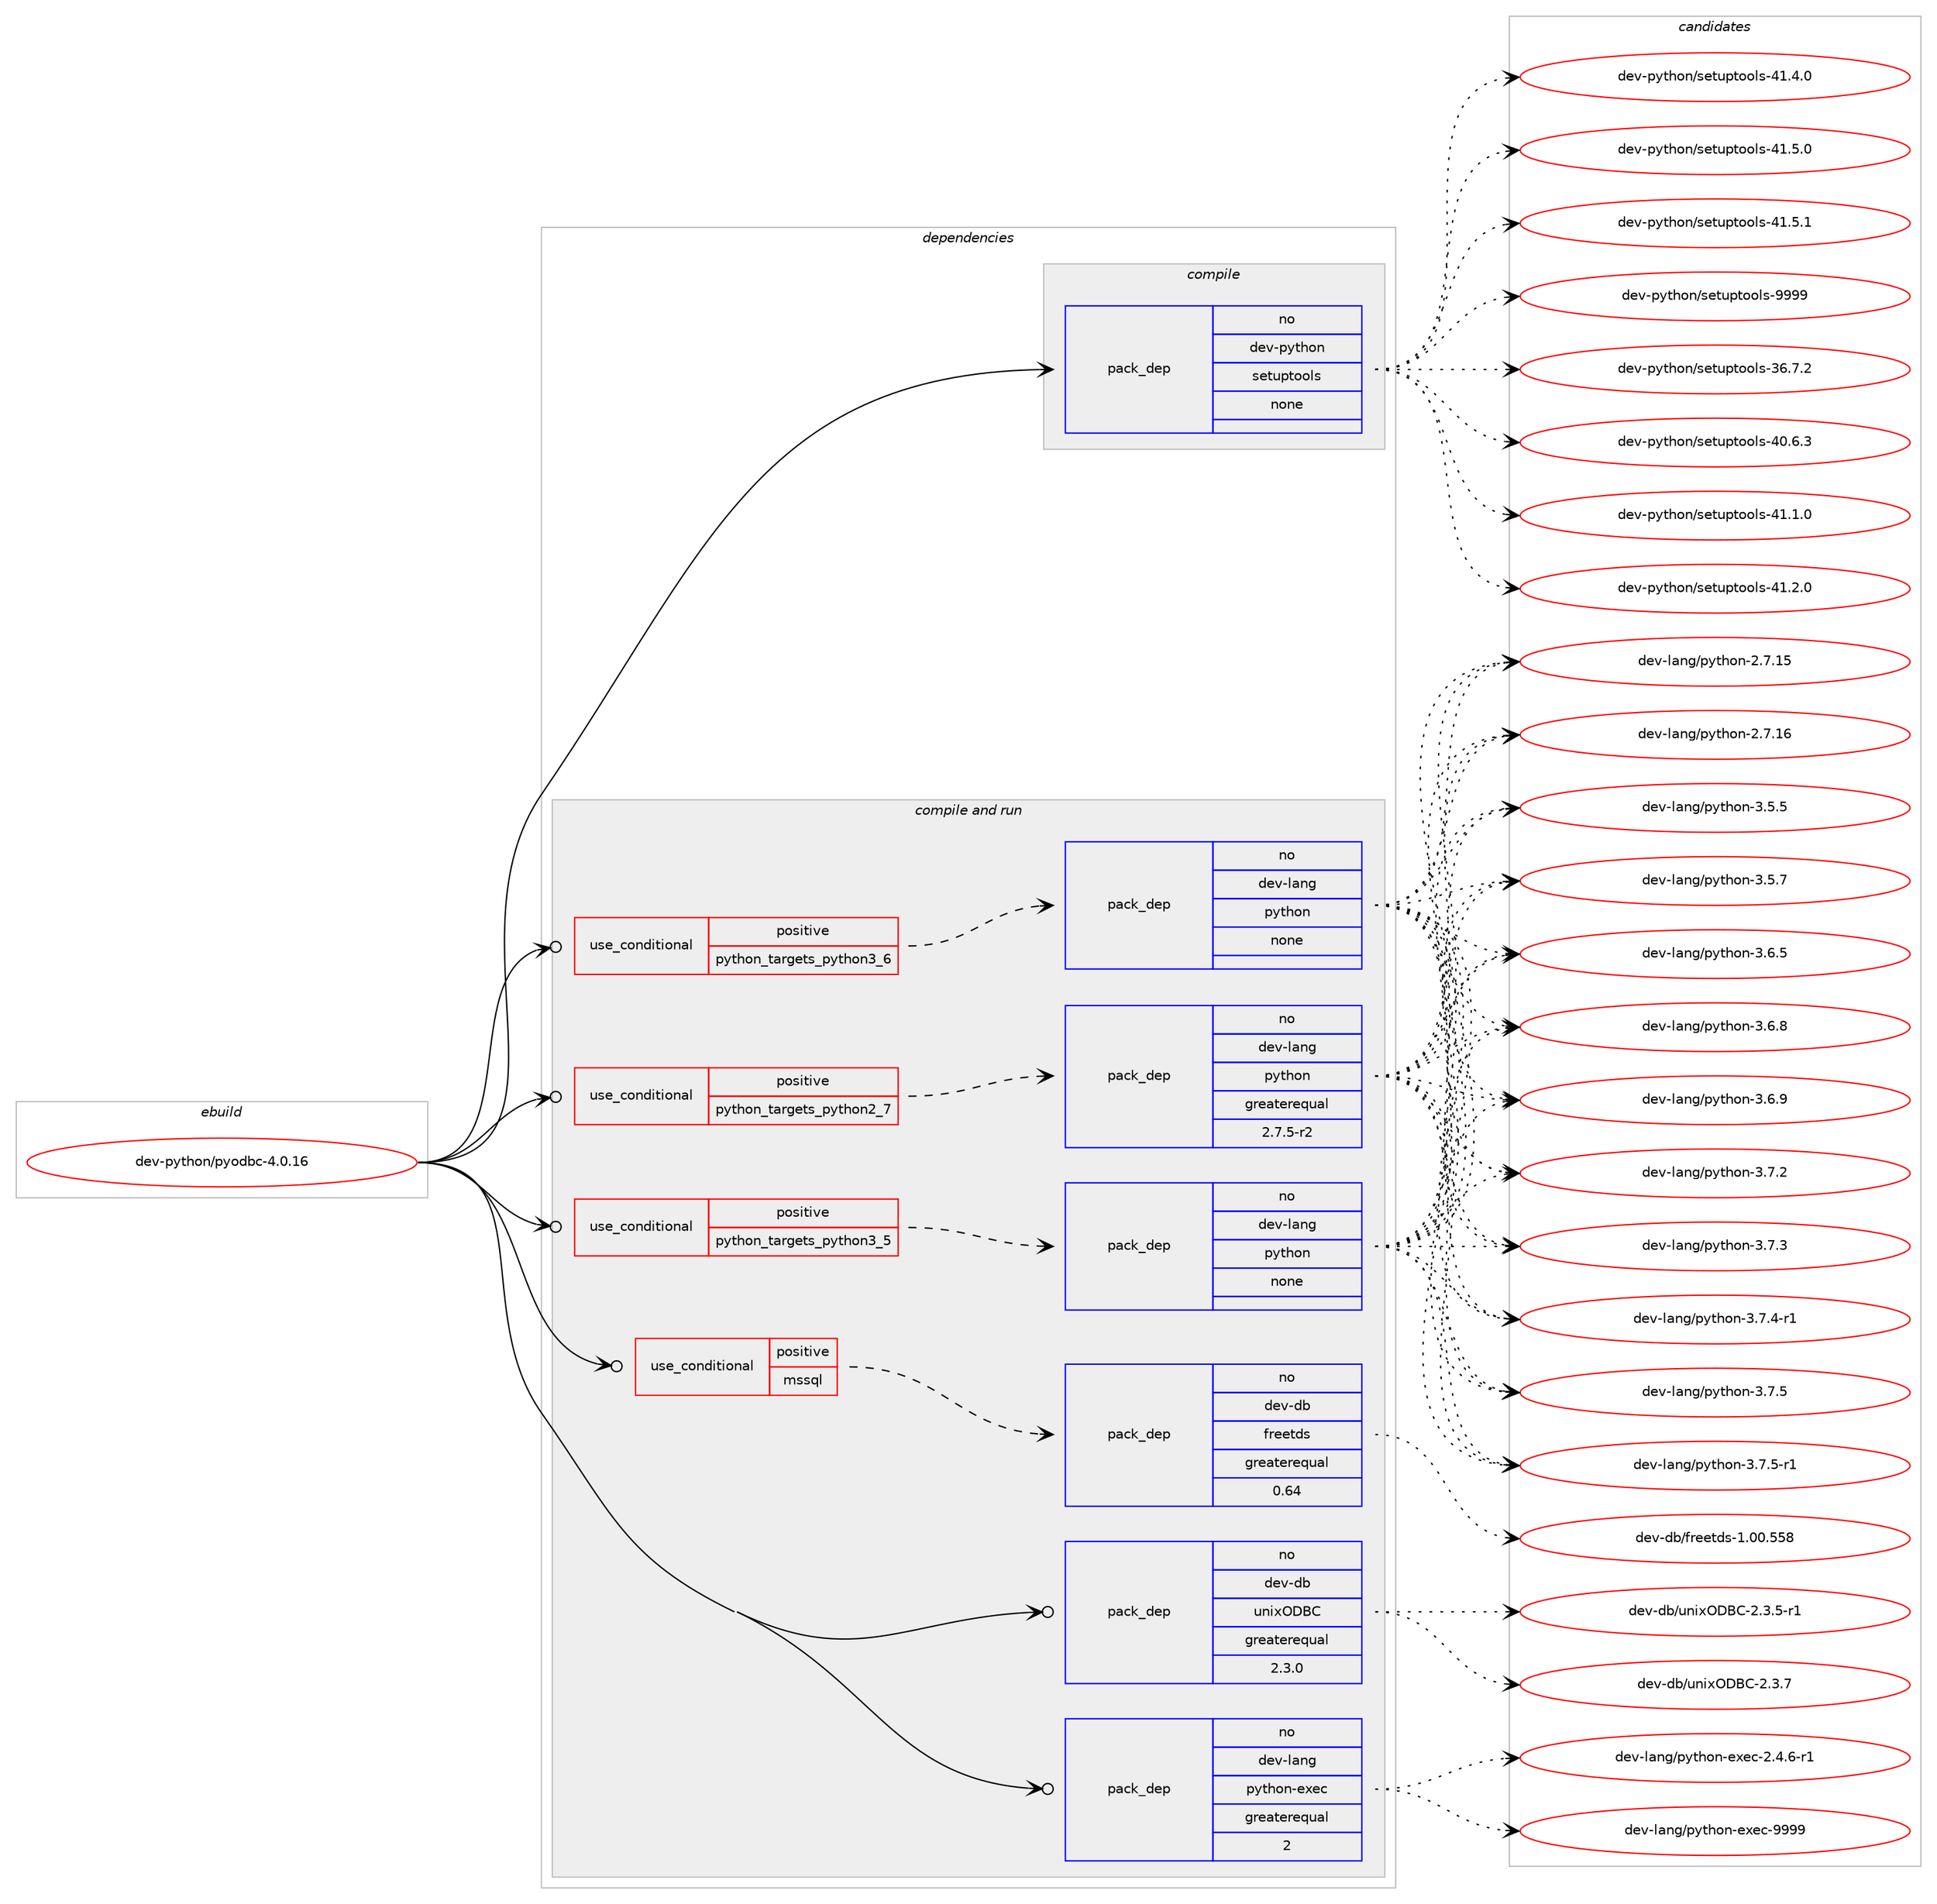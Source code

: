 digraph prolog {

# *************
# Graph options
# *************

newrank=true;
concentrate=true;
compound=true;
graph [rankdir=LR,fontname=Helvetica,fontsize=10,ranksep=1.5];#, ranksep=2.5, nodesep=0.2];
edge  [arrowhead=vee];
node  [fontname=Helvetica,fontsize=10];

# **********
# The ebuild
# **********

subgraph cluster_leftcol {
color=gray;
rank=same;
label=<<i>ebuild</i>>;
id [label="dev-python/pyodbc-4.0.16", color=red, width=4, href="../dev-python/pyodbc-4.0.16.svg"];
}

# ****************
# The dependencies
# ****************

subgraph cluster_midcol {
color=gray;
label=<<i>dependencies</i>>;
subgraph cluster_compile {
fillcolor="#eeeeee";
style=filled;
label=<<i>compile</i>>;
subgraph pack469069 {
dependency627279 [label=<<TABLE BORDER="0" CELLBORDER="1" CELLSPACING="0" CELLPADDING="4" WIDTH="220"><TR><TD ROWSPAN="6" CELLPADDING="30">pack_dep</TD></TR><TR><TD WIDTH="110">no</TD></TR><TR><TD>dev-python</TD></TR><TR><TD>setuptools</TD></TR><TR><TD>none</TD></TR><TR><TD></TD></TR></TABLE>>, shape=none, color=blue];
}
id:e -> dependency627279:w [weight=20,style="solid",arrowhead="vee"];
}
subgraph cluster_compileandrun {
fillcolor="#eeeeee";
style=filled;
label=<<i>compile and run</i>>;
subgraph cond146361 {
dependency627280 [label=<<TABLE BORDER="0" CELLBORDER="1" CELLSPACING="0" CELLPADDING="4"><TR><TD ROWSPAN="3" CELLPADDING="10">use_conditional</TD></TR><TR><TD>positive</TD></TR><TR><TD>mssql</TD></TR></TABLE>>, shape=none, color=red];
subgraph pack469070 {
dependency627281 [label=<<TABLE BORDER="0" CELLBORDER="1" CELLSPACING="0" CELLPADDING="4" WIDTH="220"><TR><TD ROWSPAN="6" CELLPADDING="30">pack_dep</TD></TR><TR><TD WIDTH="110">no</TD></TR><TR><TD>dev-db</TD></TR><TR><TD>freetds</TD></TR><TR><TD>greaterequal</TD></TR><TR><TD>0.64</TD></TR></TABLE>>, shape=none, color=blue];
}
dependency627280:e -> dependency627281:w [weight=20,style="dashed",arrowhead="vee"];
}
id:e -> dependency627280:w [weight=20,style="solid",arrowhead="odotvee"];
subgraph cond146362 {
dependency627282 [label=<<TABLE BORDER="0" CELLBORDER="1" CELLSPACING="0" CELLPADDING="4"><TR><TD ROWSPAN="3" CELLPADDING="10">use_conditional</TD></TR><TR><TD>positive</TD></TR><TR><TD>python_targets_python2_7</TD></TR></TABLE>>, shape=none, color=red];
subgraph pack469071 {
dependency627283 [label=<<TABLE BORDER="0" CELLBORDER="1" CELLSPACING="0" CELLPADDING="4" WIDTH="220"><TR><TD ROWSPAN="6" CELLPADDING="30">pack_dep</TD></TR><TR><TD WIDTH="110">no</TD></TR><TR><TD>dev-lang</TD></TR><TR><TD>python</TD></TR><TR><TD>greaterequal</TD></TR><TR><TD>2.7.5-r2</TD></TR></TABLE>>, shape=none, color=blue];
}
dependency627282:e -> dependency627283:w [weight=20,style="dashed",arrowhead="vee"];
}
id:e -> dependency627282:w [weight=20,style="solid",arrowhead="odotvee"];
subgraph cond146363 {
dependency627284 [label=<<TABLE BORDER="0" CELLBORDER="1" CELLSPACING="0" CELLPADDING="4"><TR><TD ROWSPAN="3" CELLPADDING="10">use_conditional</TD></TR><TR><TD>positive</TD></TR><TR><TD>python_targets_python3_5</TD></TR></TABLE>>, shape=none, color=red];
subgraph pack469072 {
dependency627285 [label=<<TABLE BORDER="0" CELLBORDER="1" CELLSPACING="0" CELLPADDING="4" WIDTH="220"><TR><TD ROWSPAN="6" CELLPADDING="30">pack_dep</TD></TR><TR><TD WIDTH="110">no</TD></TR><TR><TD>dev-lang</TD></TR><TR><TD>python</TD></TR><TR><TD>none</TD></TR><TR><TD></TD></TR></TABLE>>, shape=none, color=blue];
}
dependency627284:e -> dependency627285:w [weight=20,style="dashed",arrowhead="vee"];
}
id:e -> dependency627284:w [weight=20,style="solid",arrowhead="odotvee"];
subgraph cond146364 {
dependency627286 [label=<<TABLE BORDER="0" CELLBORDER="1" CELLSPACING="0" CELLPADDING="4"><TR><TD ROWSPAN="3" CELLPADDING="10">use_conditional</TD></TR><TR><TD>positive</TD></TR><TR><TD>python_targets_python3_6</TD></TR></TABLE>>, shape=none, color=red];
subgraph pack469073 {
dependency627287 [label=<<TABLE BORDER="0" CELLBORDER="1" CELLSPACING="0" CELLPADDING="4" WIDTH="220"><TR><TD ROWSPAN="6" CELLPADDING="30">pack_dep</TD></TR><TR><TD WIDTH="110">no</TD></TR><TR><TD>dev-lang</TD></TR><TR><TD>python</TD></TR><TR><TD>none</TD></TR><TR><TD></TD></TR></TABLE>>, shape=none, color=blue];
}
dependency627286:e -> dependency627287:w [weight=20,style="dashed",arrowhead="vee"];
}
id:e -> dependency627286:w [weight=20,style="solid",arrowhead="odotvee"];
subgraph pack469074 {
dependency627288 [label=<<TABLE BORDER="0" CELLBORDER="1" CELLSPACING="0" CELLPADDING="4" WIDTH="220"><TR><TD ROWSPAN="6" CELLPADDING="30">pack_dep</TD></TR><TR><TD WIDTH="110">no</TD></TR><TR><TD>dev-db</TD></TR><TR><TD>unixODBC</TD></TR><TR><TD>greaterequal</TD></TR><TR><TD>2.3.0</TD></TR></TABLE>>, shape=none, color=blue];
}
id:e -> dependency627288:w [weight=20,style="solid",arrowhead="odotvee"];
subgraph pack469075 {
dependency627289 [label=<<TABLE BORDER="0" CELLBORDER="1" CELLSPACING="0" CELLPADDING="4" WIDTH="220"><TR><TD ROWSPAN="6" CELLPADDING="30">pack_dep</TD></TR><TR><TD WIDTH="110">no</TD></TR><TR><TD>dev-lang</TD></TR><TR><TD>python-exec</TD></TR><TR><TD>greaterequal</TD></TR><TR><TD>2</TD></TR></TABLE>>, shape=none, color=blue];
}
id:e -> dependency627289:w [weight=20,style="solid",arrowhead="odotvee"];
}
subgraph cluster_run {
fillcolor="#eeeeee";
style=filled;
label=<<i>run</i>>;
}
}

# **************
# The candidates
# **************

subgraph cluster_choices {
rank=same;
color=gray;
label=<<i>candidates</i>>;

subgraph choice469069 {
color=black;
nodesep=1;
choice100101118451121211161041111104711510111611711211611111110811545515446554650 [label="dev-python/setuptools-36.7.2", color=red, width=4,href="../dev-python/setuptools-36.7.2.svg"];
choice100101118451121211161041111104711510111611711211611111110811545524846544651 [label="dev-python/setuptools-40.6.3", color=red, width=4,href="../dev-python/setuptools-40.6.3.svg"];
choice100101118451121211161041111104711510111611711211611111110811545524946494648 [label="dev-python/setuptools-41.1.0", color=red, width=4,href="../dev-python/setuptools-41.1.0.svg"];
choice100101118451121211161041111104711510111611711211611111110811545524946504648 [label="dev-python/setuptools-41.2.0", color=red, width=4,href="../dev-python/setuptools-41.2.0.svg"];
choice100101118451121211161041111104711510111611711211611111110811545524946524648 [label="dev-python/setuptools-41.4.0", color=red, width=4,href="../dev-python/setuptools-41.4.0.svg"];
choice100101118451121211161041111104711510111611711211611111110811545524946534648 [label="dev-python/setuptools-41.5.0", color=red, width=4,href="../dev-python/setuptools-41.5.0.svg"];
choice100101118451121211161041111104711510111611711211611111110811545524946534649 [label="dev-python/setuptools-41.5.1", color=red, width=4,href="../dev-python/setuptools-41.5.1.svg"];
choice10010111845112121116104111110471151011161171121161111111081154557575757 [label="dev-python/setuptools-9999", color=red, width=4,href="../dev-python/setuptools-9999.svg"];
dependency627279:e -> choice100101118451121211161041111104711510111611711211611111110811545515446554650:w [style=dotted,weight="100"];
dependency627279:e -> choice100101118451121211161041111104711510111611711211611111110811545524846544651:w [style=dotted,weight="100"];
dependency627279:e -> choice100101118451121211161041111104711510111611711211611111110811545524946494648:w [style=dotted,weight="100"];
dependency627279:e -> choice100101118451121211161041111104711510111611711211611111110811545524946504648:w [style=dotted,weight="100"];
dependency627279:e -> choice100101118451121211161041111104711510111611711211611111110811545524946524648:w [style=dotted,weight="100"];
dependency627279:e -> choice100101118451121211161041111104711510111611711211611111110811545524946534648:w [style=dotted,weight="100"];
dependency627279:e -> choice100101118451121211161041111104711510111611711211611111110811545524946534649:w [style=dotted,weight="100"];
dependency627279:e -> choice10010111845112121116104111110471151011161171121161111111081154557575757:w [style=dotted,weight="100"];
}
subgraph choice469070 {
color=black;
nodesep=1;
choice100101118451009847102114101101116100115454946484846535356 [label="dev-db/freetds-1.00.558", color=red, width=4,href="../dev-db/freetds-1.00.558.svg"];
dependency627281:e -> choice100101118451009847102114101101116100115454946484846535356:w [style=dotted,weight="100"];
}
subgraph choice469071 {
color=black;
nodesep=1;
choice10010111845108971101034711212111610411111045504655464953 [label="dev-lang/python-2.7.15", color=red, width=4,href="../dev-lang/python-2.7.15.svg"];
choice10010111845108971101034711212111610411111045504655464954 [label="dev-lang/python-2.7.16", color=red, width=4,href="../dev-lang/python-2.7.16.svg"];
choice100101118451089711010347112121116104111110455146534653 [label="dev-lang/python-3.5.5", color=red, width=4,href="../dev-lang/python-3.5.5.svg"];
choice100101118451089711010347112121116104111110455146534655 [label="dev-lang/python-3.5.7", color=red, width=4,href="../dev-lang/python-3.5.7.svg"];
choice100101118451089711010347112121116104111110455146544653 [label="dev-lang/python-3.6.5", color=red, width=4,href="../dev-lang/python-3.6.5.svg"];
choice100101118451089711010347112121116104111110455146544656 [label="dev-lang/python-3.6.8", color=red, width=4,href="../dev-lang/python-3.6.8.svg"];
choice100101118451089711010347112121116104111110455146544657 [label="dev-lang/python-3.6.9", color=red, width=4,href="../dev-lang/python-3.6.9.svg"];
choice100101118451089711010347112121116104111110455146554650 [label="dev-lang/python-3.7.2", color=red, width=4,href="../dev-lang/python-3.7.2.svg"];
choice100101118451089711010347112121116104111110455146554651 [label="dev-lang/python-3.7.3", color=red, width=4,href="../dev-lang/python-3.7.3.svg"];
choice1001011184510897110103471121211161041111104551465546524511449 [label="dev-lang/python-3.7.4-r1", color=red, width=4,href="../dev-lang/python-3.7.4-r1.svg"];
choice100101118451089711010347112121116104111110455146554653 [label="dev-lang/python-3.7.5", color=red, width=4,href="../dev-lang/python-3.7.5.svg"];
choice1001011184510897110103471121211161041111104551465546534511449 [label="dev-lang/python-3.7.5-r1", color=red, width=4,href="../dev-lang/python-3.7.5-r1.svg"];
dependency627283:e -> choice10010111845108971101034711212111610411111045504655464953:w [style=dotted,weight="100"];
dependency627283:e -> choice10010111845108971101034711212111610411111045504655464954:w [style=dotted,weight="100"];
dependency627283:e -> choice100101118451089711010347112121116104111110455146534653:w [style=dotted,weight="100"];
dependency627283:e -> choice100101118451089711010347112121116104111110455146534655:w [style=dotted,weight="100"];
dependency627283:e -> choice100101118451089711010347112121116104111110455146544653:w [style=dotted,weight="100"];
dependency627283:e -> choice100101118451089711010347112121116104111110455146544656:w [style=dotted,weight="100"];
dependency627283:e -> choice100101118451089711010347112121116104111110455146544657:w [style=dotted,weight="100"];
dependency627283:e -> choice100101118451089711010347112121116104111110455146554650:w [style=dotted,weight="100"];
dependency627283:e -> choice100101118451089711010347112121116104111110455146554651:w [style=dotted,weight="100"];
dependency627283:e -> choice1001011184510897110103471121211161041111104551465546524511449:w [style=dotted,weight="100"];
dependency627283:e -> choice100101118451089711010347112121116104111110455146554653:w [style=dotted,weight="100"];
dependency627283:e -> choice1001011184510897110103471121211161041111104551465546534511449:w [style=dotted,weight="100"];
}
subgraph choice469072 {
color=black;
nodesep=1;
choice10010111845108971101034711212111610411111045504655464953 [label="dev-lang/python-2.7.15", color=red, width=4,href="../dev-lang/python-2.7.15.svg"];
choice10010111845108971101034711212111610411111045504655464954 [label="dev-lang/python-2.7.16", color=red, width=4,href="../dev-lang/python-2.7.16.svg"];
choice100101118451089711010347112121116104111110455146534653 [label="dev-lang/python-3.5.5", color=red, width=4,href="../dev-lang/python-3.5.5.svg"];
choice100101118451089711010347112121116104111110455146534655 [label="dev-lang/python-3.5.7", color=red, width=4,href="../dev-lang/python-3.5.7.svg"];
choice100101118451089711010347112121116104111110455146544653 [label="dev-lang/python-3.6.5", color=red, width=4,href="../dev-lang/python-3.6.5.svg"];
choice100101118451089711010347112121116104111110455146544656 [label="dev-lang/python-3.6.8", color=red, width=4,href="../dev-lang/python-3.6.8.svg"];
choice100101118451089711010347112121116104111110455146544657 [label="dev-lang/python-3.6.9", color=red, width=4,href="../dev-lang/python-3.6.9.svg"];
choice100101118451089711010347112121116104111110455146554650 [label="dev-lang/python-3.7.2", color=red, width=4,href="../dev-lang/python-3.7.2.svg"];
choice100101118451089711010347112121116104111110455146554651 [label="dev-lang/python-3.7.3", color=red, width=4,href="../dev-lang/python-3.7.3.svg"];
choice1001011184510897110103471121211161041111104551465546524511449 [label="dev-lang/python-3.7.4-r1", color=red, width=4,href="../dev-lang/python-3.7.4-r1.svg"];
choice100101118451089711010347112121116104111110455146554653 [label="dev-lang/python-3.7.5", color=red, width=4,href="../dev-lang/python-3.7.5.svg"];
choice1001011184510897110103471121211161041111104551465546534511449 [label="dev-lang/python-3.7.5-r1", color=red, width=4,href="../dev-lang/python-3.7.5-r1.svg"];
dependency627285:e -> choice10010111845108971101034711212111610411111045504655464953:w [style=dotted,weight="100"];
dependency627285:e -> choice10010111845108971101034711212111610411111045504655464954:w [style=dotted,weight="100"];
dependency627285:e -> choice100101118451089711010347112121116104111110455146534653:w [style=dotted,weight="100"];
dependency627285:e -> choice100101118451089711010347112121116104111110455146534655:w [style=dotted,weight="100"];
dependency627285:e -> choice100101118451089711010347112121116104111110455146544653:w [style=dotted,weight="100"];
dependency627285:e -> choice100101118451089711010347112121116104111110455146544656:w [style=dotted,weight="100"];
dependency627285:e -> choice100101118451089711010347112121116104111110455146544657:w [style=dotted,weight="100"];
dependency627285:e -> choice100101118451089711010347112121116104111110455146554650:w [style=dotted,weight="100"];
dependency627285:e -> choice100101118451089711010347112121116104111110455146554651:w [style=dotted,weight="100"];
dependency627285:e -> choice1001011184510897110103471121211161041111104551465546524511449:w [style=dotted,weight="100"];
dependency627285:e -> choice100101118451089711010347112121116104111110455146554653:w [style=dotted,weight="100"];
dependency627285:e -> choice1001011184510897110103471121211161041111104551465546534511449:w [style=dotted,weight="100"];
}
subgraph choice469073 {
color=black;
nodesep=1;
choice10010111845108971101034711212111610411111045504655464953 [label="dev-lang/python-2.7.15", color=red, width=4,href="../dev-lang/python-2.7.15.svg"];
choice10010111845108971101034711212111610411111045504655464954 [label="dev-lang/python-2.7.16", color=red, width=4,href="../dev-lang/python-2.7.16.svg"];
choice100101118451089711010347112121116104111110455146534653 [label="dev-lang/python-3.5.5", color=red, width=4,href="../dev-lang/python-3.5.5.svg"];
choice100101118451089711010347112121116104111110455146534655 [label="dev-lang/python-3.5.7", color=red, width=4,href="../dev-lang/python-3.5.7.svg"];
choice100101118451089711010347112121116104111110455146544653 [label="dev-lang/python-3.6.5", color=red, width=4,href="../dev-lang/python-3.6.5.svg"];
choice100101118451089711010347112121116104111110455146544656 [label="dev-lang/python-3.6.8", color=red, width=4,href="../dev-lang/python-3.6.8.svg"];
choice100101118451089711010347112121116104111110455146544657 [label="dev-lang/python-3.6.9", color=red, width=4,href="../dev-lang/python-3.6.9.svg"];
choice100101118451089711010347112121116104111110455146554650 [label="dev-lang/python-3.7.2", color=red, width=4,href="../dev-lang/python-3.7.2.svg"];
choice100101118451089711010347112121116104111110455146554651 [label="dev-lang/python-3.7.3", color=red, width=4,href="../dev-lang/python-3.7.3.svg"];
choice1001011184510897110103471121211161041111104551465546524511449 [label="dev-lang/python-3.7.4-r1", color=red, width=4,href="../dev-lang/python-3.7.4-r1.svg"];
choice100101118451089711010347112121116104111110455146554653 [label="dev-lang/python-3.7.5", color=red, width=4,href="../dev-lang/python-3.7.5.svg"];
choice1001011184510897110103471121211161041111104551465546534511449 [label="dev-lang/python-3.7.5-r1", color=red, width=4,href="../dev-lang/python-3.7.5-r1.svg"];
dependency627287:e -> choice10010111845108971101034711212111610411111045504655464953:w [style=dotted,weight="100"];
dependency627287:e -> choice10010111845108971101034711212111610411111045504655464954:w [style=dotted,weight="100"];
dependency627287:e -> choice100101118451089711010347112121116104111110455146534653:w [style=dotted,weight="100"];
dependency627287:e -> choice100101118451089711010347112121116104111110455146534655:w [style=dotted,weight="100"];
dependency627287:e -> choice100101118451089711010347112121116104111110455146544653:w [style=dotted,weight="100"];
dependency627287:e -> choice100101118451089711010347112121116104111110455146544656:w [style=dotted,weight="100"];
dependency627287:e -> choice100101118451089711010347112121116104111110455146544657:w [style=dotted,weight="100"];
dependency627287:e -> choice100101118451089711010347112121116104111110455146554650:w [style=dotted,weight="100"];
dependency627287:e -> choice100101118451089711010347112121116104111110455146554651:w [style=dotted,weight="100"];
dependency627287:e -> choice1001011184510897110103471121211161041111104551465546524511449:w [style=dotted,weight="100"];
dependency627287:e -> choice100101118451089711010347112121116104111110455146554653:w [style=dotted,weight="100"];
dependency627287:e -> choice1001011184510897110103471121211161041111104551465546534511449:w [style=dotted,weight="100"];
}
subgraph choice469074 {
color=black;
nodesep=1;
choice100101118451009847117110105120796866674550465146534511449 [label="dev-db/unixODBC-2.3.5-r1", color=red, width=4,href="../dev-db/unixODBC-2.3.5-r1.svg"];
choice10010111845100984711711010512079686667455046514655 [label="dev-db/unixODBC-2.3.7", color=red, width=4,href="../dev-db/unixODBC-2.3.7.svg"];
dependency627288:e -> choice100101118451009847117110105120796866674550465146534511449:w [style=dotted,weight="100"];
dependency627288:e -> choice10010111845100984711711010512079686667455046514655:w [style=dotted,weight="100"];
}
subgraph choice469075 {
color=black;
nodesep=1;
choice10010111845108971101034711212111610411111045101120101994550465246544511449 [label="dev-lang/python-exec-2.4.6-r1", color=red, width=4,href="../dev-lang/python-exec-2.4.6-r1.svg"];
choice10010111845108971101034711212111610411111045101120101994557575757 [label="dev-lang/python-exec-9999", color=red, width=4,href="../dev-lang/python-exec-9999.svg"];
dependency627289:e -> choice10010111845108971101034711212111610411111045101120101994550465246544511449:w [style=dotted,weight="100"];
dependency627289:e -> choice10010111845108971101034711212111610411111045101120101994557575757:w [style=dotted,weight="100"];
}
}

}
